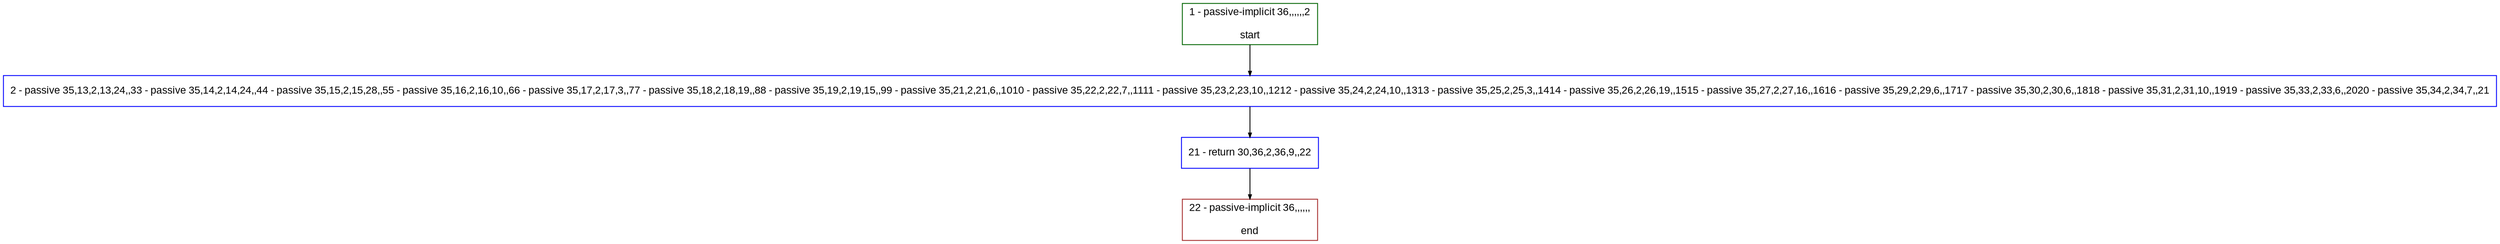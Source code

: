digraph "" {
  graph [bgcolor="white", fillcolor="#FFFFCC", pack="true", packmode="clust", fontname="Arial", label="", fontsize="12", compound="true", style="rounded,filled"];
  node [node_initialized="no", fillcolor="white", fontname="Arial", label="", color="grey", fontsize="12", fixedsize="false", compound="true", shape="rectangle", style="filled"];
  edge [arrowtail="none", lhead="", fontcolor="black", fontname="Arial", label="", color="black", fontsize="12", arrowhead="normal", arrowsize="0.5", compound="true", ltail="", dir="forward"];
  __N1 [fillcolor="#ffffff", label="2 - passive 35,13,2,13,24,,33 - passive 35,14,2,14,24,,44 - passive 35,15,2,15,28,,55 - passive 35,16,2,16,10,,66 - passive 35,17,2,17,3,,77 - passive 35,18,2,18,19,,88 - passive 35,19,2,19,15,,99 - passive 35,21,2,21,6,,1010 - passive 35,22,2,22,7,,1111 - passive 35,23,2,23,10,,1212 - passive 35,24,2,24,10,,1313 - passive 35,25,2,25,3,,1414 - passive 35,26,2,26,19,,1515 - passive 35,27,2,27,16,,1616 - passive 35,29,2,29,6,,1717 - passive 35,30,2,30,6,,1818 - passive 35,31,2,31,10,,1919 - passive 35,33,2,33,6,,2020 - passive 35,34,2,34,7,,21", color="#0000ff", shape="box", style="filled"];
  __N2 [fillcolor="#ffffff", label="1 - passive-implicit 36,,,,,,2\n\nstart", color="#006400", shape="box", style="filled"];
  __N3 [fillcolor="#ffffff", label="21 - return 30,36,2,36,9,,22", color="#0000ff", shape="box", style="filled"];
  __N4 [fillcolor="#ffffff", label="22 - passive-implicit 36,,,,,,\n\nend", color="#a52a2a", shape="box", style="filled"];
  __N2 -> __N1 [arrowtail="none", color="#000000", label="", arrowhead="normal", dir="forward"];
  __N1 -> __N3 [arrowtail="none", color="#000000", label="", arrowhead="normal", dir="forward"];
  __N3 -> __N4 [arrowtail="none", color="#000000", label="", arrowhead="normal", dir="forward"];
}
